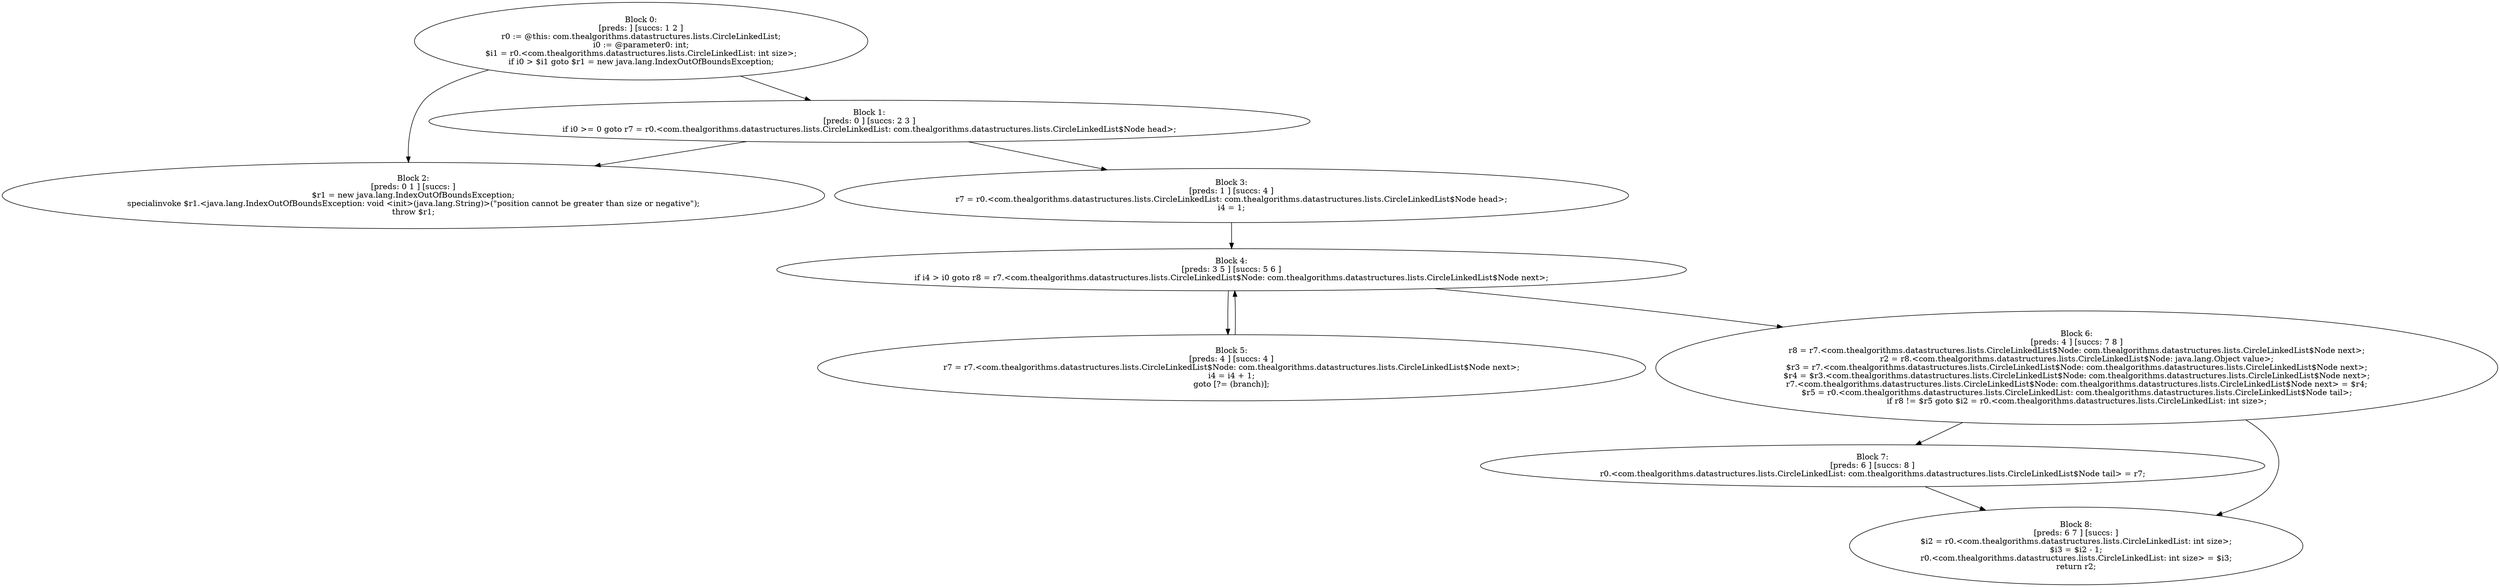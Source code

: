 digraph "unitGraph" {
    "Block 0:
[preds: ] [succs: 1 2 ]
r0 := @this: com.thealgorithms.datastructures.lists.CircleLinkedList;
i0 := @parameter0: int;
$i1 = r0.<com.thealgorithms.datastructures.lists.CircleLinkedList: int size>;
if i0 > $i1 goto $r1 = new java.lang.IndexOutOfBoundsException;
"
    "Block 1:
[preds: 0 ] [succs: 2 3 ]
if i0 >= 0 goto r7 = r0.<com.thealgorithms.datastructures.lists.CircleLinkedList: com.thealgorithms.datastructures.lists.CircleLinkedList$Node head>;
"
    "Block 2:
[preds: 0 1 ] [succs: ]
$r1 = new java.lang.IndexOutOfBoundsException;
specialinvoke $r1.<java.lang.IndexOutOfBoundsException: void <init>(java.lang.String)>(\"position cannot be greater than size or negative\");
throw $r1;
"
    "Block 3:
[preds: 1 ] [succs: 4 ]
r7 = r0.<com.thealgorithms.datastructures.lists.CircleLinkedList: com.thealgorithms.datastructures.lists.CircleLinkedList$Node head>;
i4 = 1;
"
    "Block 4:
[preds: 3 5 ] [succs: 5 6 ]
if i4 > i0 goto r8 = r7.<com.thealgorithms.datastructures.lists.CircleLinkedList$Node: com.thealgorithms.datastructures.lists.CircleLinkedList$Node next>;
"
    "Block 5:
[preds: 4 ] [succs: 4 ]
r7 = r7.<com.thealgorithms.datastructures.lists.CircleLinkedList$Node: com.thealgorithms.datastructures.lists.CircleLinkedList$Node next>;
i4 = i4 + 1;
goto [?= (branch)];
"
    "Block 6:
[preds: 4 ] [succs: 7 8 ]
r8 = r7.<com.thealgorithms.datastructures.lists.CircleLinkedList$Node: com.thealgorithms.datastructures.lists.CircleLinkedList$Node next>;
r2 = r8.<com.thealgorithms.datastructures.lists.CircleLinkedList$Node: java.lang.Object value>;
$r3 = r7.<com.thealgorithms.datastructures.lists.CircleLinkedList$Node: com.thealgorithms.datastructures.lists.CircleLinkedList$Node next>;
$r4 = $r3.<com.thealgorithms.datastructures.lists.CircleLinkedList$Node: com.thealgorithms.datastructures.lists.CircleLinkedList$Node next>;
r7.<com.thealgorithms.datastructures.lists.CircleLinkedList$Node: com.thealgorithms.datastructures.lists.CircleLinkedList$Node next> = $r4;
$r5 = r0.<com.thealgorithms.datastructures.lists.CircleLinkedList: com.thealgorithms.datastructures.lists.CircleLinkedList$Node tail>;
if r8 != $r5 goto $i2 = r0.<com.thealgorithms.datastructures.lists.CircleLinkedList: int size>;
"
    "Block 7:
[preds: 6 ] [succs: 8 ]
r0.<com.thealgorithms.datastructures.lists.CircleLinkedList: com.thealgorithms.datastructures.lists.CircleLinkedList$Node tail> = r7;
"
    "Block 8:
[preds: 6 7 ] [succs: ]
$i2 = r0.<com.thealgorithms.datastructures.lists.CircleLinkedList: int size>;
$i3 = $i2 - 1;
r0.<com.thealgorithms.datastructures.lists.CircleLinkedList: int size> = $i3;
return r2;
"
    "Block 0:
[preds: ] [succs: 1 2 ]
r0 := @this: com.thealgorithms.datastructures.lists.CircleLinkedList;
i0 := @parameter0: int;
$i1 = r0.<com.thealgorithms.datastructures.lists.CircleLinkedList: int size>;
if i0 > $i1 goto $r1 = new java.lang.IndexOutOfBoundsException;
"->"Block 1:
[preds: 0 ] [succs: 2 3 ]
if i0 >= 0 goto r7 = r0.<com.thealgorithms.datastructures.lists.CircleLinkedList: com.thealgorithms.datastructures.lists.CircleLinkedList$Node head>;
";
    "Block 0:
[preds: ] [succs: 1 2 ]
r0 := @this: com.thealgorithms.datastructures.lists.CircleLinkedList;
i0 := @parameter0: int;
$i1 = r0.<com.thealgorithms.datastructures.lists.CircleLinkedList: int size>;
if i0 > $i1 goto $r1 = new java.lang.IndexOutOfBoundsException;
"->"Block 2:
[preds: 0 1 ] [succs: ]
$r1 = new java.lang.IndexOutOfBoundsException;
specialinvoke $r1.<java.lang.IndexOutOfBoundsException: void <init>(java.lang.String)>(\"position cannot be greater than size or negative\");
throw $r1;
";
    "Block 1:
[preds: 0 ] [succs: 2 3 ]
if i0 >= 0 goto r7 = r0.<com.thealgorithms.datastructures.lists.CircleLinkedList: com.thealgorithms.datastructures.lists.CircleLinkedList$Node head>;
"->"Block 2:
[preds: 0 1 ] [succs: ]
$r1 = new java.lang.IndexOutOfBoundsException;
specialinvoke $r1.<java.lang.IndexOutOfBoundsException: void <init>(java.lang.String)>(\"position cannot be greater than size or negative\");
throw $r1;
";
    "Block 1:
[preds: 0 ] [succs: 2 3 ]
if i0 >= 0 goto r7 = r0.<com.thealgorithms.datastructures.lists.CircleLinkedList: com.thealgorithms.datastructures.lists.CircleLinkedList$Node head>;
"->"Block 3:
[preds: 1 ] [succs: 4 ]
r7 = r0.<com.thealgorithms.datastructures.lists.CircleLinkedList: com.thealgorithms.datastructures.lists.CircleLinkedList$Node head>;
i4 = 1;
";
    "Block 3:
[preds: 1 ] [succs: 4 ]
r7 = r0.<com.thealgorithms.datastructures.lists.CircleLinkedList: com.thealgorithms.datastructures.lists.CircleLinkedList$Node head>;
i4 = 1;
"->"Block 4:
[preds: 3 5 ] [succs: 5 6 ]
if i4 > i0 goto r8 = r7.<com.thealgorithms.datastructures.lists.CircleLinkedList$Node: com.thealgorithms.datastructures.lists.CircleLinkedList$Node next>;
";
    "Block 4:
[preds: 3 5 ] [succs: 5 6 ]
if i4 > i0 goto r8 = r7.<com.thealgorithms.datastructures.lists.CircleLinkedList$Node: com.thealgorithms.datastructures.lists.CircleLinkedList$Node next>;
"->"Block 5:
[preds: 4 ] [succs: 4 ]
r7 = r7.<com.thealgorithms.datastructures.lists.CircleLinkedList$Node: com.thealgorithms.datastructures.lists.CircleLinkedList$Node next>;
i4 = i4 + 1;
goto [?= (branch)];
";
    "Block 4:
[preds: 3 5 ] [succs: 5 6 ]
if i4 > i0 goto r8 = r7.<com.thealgorithms.datastructures.lists.CircleLinkedList$Node: com.thealgorithms.datastructures.lists.CircleLinkedList$Node next>;
"->"Block 6:
[preds: 4 ] [succs: 7 8 ]
r8 = r7.<com.thealgorithms.datastructures.lists.CircleLinkedList$Node: com.thealgorithms.datastructures.lists.CircleLinkedList$Node next>;
r2 = r8.<com.thealgorithms.datastructures.lists.CircleLinkedList$Node: java.lang.Object value>;
$r3 = r7.<com.thealgorithms.datastructures.lists.CircleLinkedList$Node: com.thealgorithms.datastructures.lists.CircleLinkedList$Node next>;
$r4 = $r3.<com.thealgorithms.datastructures.lists.CircleLinkedList$Node: com.thealgorithms.datastructures.lists.CircleLinkedList$Node next>;
r7.<com.thealgorithms.datastructures.lists.CircleLinkedList$Node: com.thealgorithms.datastructures.lists.CircleLinkedList$Node next> = $r4;
$r5 = r0.<com.thealgorithms.datastructures.lists.CircleLinkedList: com.thealgorithms.datastructures.lists.CircleLinkedList$Node tail>;
if r8 != $r5 goto $i2 = r0.<com.thealgorithms.datastructures.lists.CircleLinkedList: int size>;
";
    "Block 5:
[preds: 4 ] [succs: 4 ]
r7 = r7.<com.thealgorithms.datastructures.lists.CircleLinkedList$Node: com.thealgorithms.datastructures.lists.CircleLinkedList$Node next>;
i4 = i4 + 1;
goto [?= (branch)];
"->"Block 4:
[preds: 3 5 ] [succs: 5 6 ]
if i4 > i0 goto r8 = r7.<com.thealgorithms.datastructures.lists.CircleLinkedList$Node: com.thealgorithms.datastructures.lists.CircleLinkedList$Node next>;
";
    "Block 6:
[preds: 4 ] [succs: 7 8 ]
r8 = r7.<com.thealgorithms.datastructures.lists.CircleLinkedList$Node: com.thealgorithms.datastructures.lists.CircleLinkedList$Node next>;
r2 = r8.<com.thealgorithms.datastructures.lists.CircleLinkedList$Node: java.lang.Object value>;
$r3 = r7.<com.thealgorithms.datastructures.lists.CircleLinkedList$Node: com.thealgorithms.datastructures.lists.CircleLinkedList$Node next>;
$r4 = $r3.<com.thealgorithms.datastructures.lists.CircleLinkedList$Node: com.thealgorithms.datastructures.lists.CircleLinkedList$Node next>;
r7.<com.thealgorithms.datastructures.lists.CircleLinkedList$Node: com.thealgorithms.datastructures.lists.CircleLinkedList$Node next> = $r4;
$r5 = r0.<com.thealgorithms.datastructures.lists.CircleLinkedList: com.thealgorithms.datastructures.lists.CircleLinkedList$Node tail>;
if r8 != $r5 goto $i2 = r0.<com.thealgorithms.datastructures.lists.CircleLinkedList: int size>;
"->"Block 7:
[preds: 6 ] [succs: 8 ]
r0.<com.thealgorithms.datastructures.lists.CircleLinkedList: com.thealgorithms.datastructures.lists.CircleLinkedList$Node tail> = r7;
";
    "Block 6:
[preds: 4 ] [succs: 7 8 ]
r8 = r7.<com.thealgorithms.datastructures.lists.CircleLinkedList$Node: com.thealgorithms.datastructures.lists.CircleLinkedList$Node next>;
r2 = r8.<com.thealgorithms.datastructures.lists.CircleLinkedList$Node: java.lang.Object value>;
$r3 = r7.<com.thealgorithms.datastructures.lists.CircleLinkedList$Node: com.thealgorithms.datastructures.lists.CircleLinkedList$Node next>;
$r4 = $r3.<com.thealgorithms.datastructures.lists.CircleLinkedList$Node: com.thealgorithms.datastructures.lists.CircleLinkedList$Node next>;
r7.<com.thealgorithms.datastructures.lists.CircleLinkedList$Node: com.thealgorithms.datastructures.lists.CircleLinkedList$Node next> = $r4;
$r5 = r0.<com.thealgorithms.datastructures.lists.CircleLinkedList: com.thealgorithms.datastructures.lists.CircleLinkedList$Node tail>;
if r8 != $r5 goto $i2 = r0.<com.thealgorithms.datastructures.lists.CircleLinkedList: int size>;
"->"Block 8:
[preds: 6 7 ] [succs: ]
$i2 = r0.<com.thealgorithms.datastructures.lists.CircleLinkedList: int size>;
$i3 = $i2 - 1;
r0.<com.thealgorithms.datastructures.lists.CircleLinkedList: int size> = $i3;
return r2;
";
    "Block 7:
[preds: 6 ] [succs: 8 ]
r0.<com.thealgorithms.datastructures.lists.CircleLinkedList: com.thealgorithms.datastructures.lists.CircleLinkedList$Node tail> = r7;
"->"Block 8:
[preds: 6 7 ] [succs: ]
$i2 = r0.<com.thealgorithms.datastructures.lists.CircleLinkedList: int size>;
$i3 = $i2 - 1;
r0.<com.thealgorithms.datastructures.lists.CircleLinkedList: int size> = $i3;
return r2;
";
}
